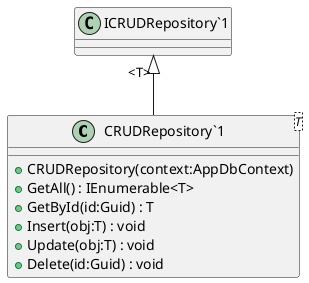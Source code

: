 @startuml
class "CRUDRepository`1"<T> {
    + CRUDRepository(context:AppDbContext)
    + GetAll() : IEnumerable<T>
    + GetById(id:Guid) : T
    + Insert(obj:T) : void
    + Update(obj:T) : void
    + Delete(id:Guid) : void
}
"ICRUDRepository`1" "<T>" <|-- "CRUDRepository`1"
@enduml
